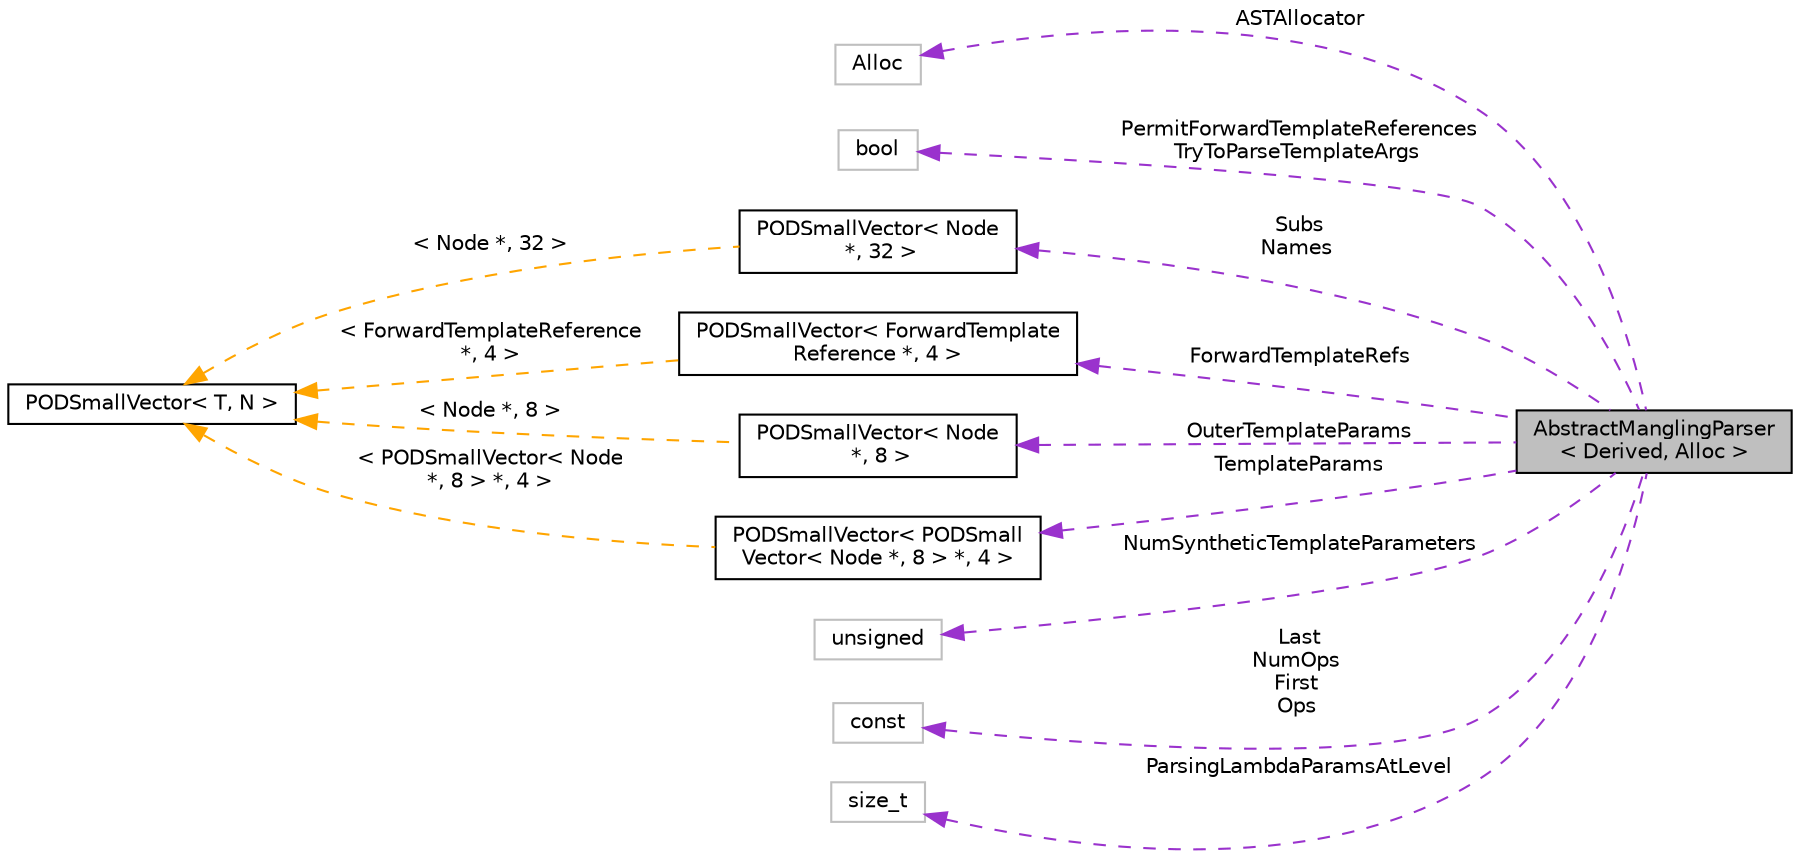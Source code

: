 digraph "AbstractManglingParser&lt; Derived, Alloc &gt;"
{
 // LATEX_PDF_SIZE
  bgcolor="transparent";
  edge [fontname="Helvetica",fontsize="10",labelfontname="Helvetica",labelfontsize="10"];
  node [fontname="Helvetica",fontsize="10",shape=record];
  rankdir="LR";
  Node1 [label="AbstractManglingParser\l\< Derived, Alloc \>",height=0.2,width=0.4,color="black", fillcolor="grey75", style="filled", fontcolor="black",tooltip=" "];
  Node2 -> Node1 [dir="back",color="darkorchid3",fontsize="10",style="dashed",label=" ASTAllocator" ,fontname="Helvetica"];
  Node2 [label="Alloc",height=0.2,width=0.4,color="grey75",tooltip=" "];
  Node3 -> Node1 [dir="back",color="darkorchid3",fontsize="10",style="dashed",label=" PermitForwardTemplateReferences\nTryToParseTemplateArgs" ,fontname="Helvetica"];
  Node3 [label="bool",height=0.2,width=0.4,color="grey75",tooltip=" "];
  Node4 -> Node1 [dir="back",color="darkorchid3",fontsize="10",style="dashed",label=" Subs\nNames" ,fontname="Helvetica"];
  Node4 [label="PODSmallVector\< Node\l *, 32 \>",height=0.2,width=0.4,color="black",URL="$classPODSmallVector.html",tooltip=" "];
  Node5 -> Node4 [dir="back",color="orange",fontsize="10",style="dashed",label=" \< Node *, 32 \>" ,fontname="Helvetica"];
  Node5 [label="PODSmallVector\< T, N \>",height=0.2,width=0.4,color="black",URL="$classPODSmallVector.html",tooltip=" "];
  Node6 -> Node1 [dir="back",color="darkorchid3",fontsize="10",style="dashed",label=" ForwardTemplateRefs" ,fontname="Helvetica"];
  Node6 [label="PODSmallVector\< ForwardTemplate\lReference *, 4 \>",height=0.2,width=0.4,color="black",URL="$classPODSmallVector.html",tooltip=" "];
  Node5 -> Node6 [dir="back",color="orange",fontsize="10",style="dashed",label=" \< ForwardTemplateReference\l *, 4 \>" ,fontname="Helvetica"];
  Node7 -> Node1 [dir="back",color="darkorchid3",fontsize="10",style="dashed",label=" OuterTemplateParams" ,fontname="Helvetica"];
  Node7 [label="PODSmallVector\< Node\l *, 8 \>",height=0.2,width=0.4,color="black",URL="$classPODSmallVector.html",tooltip=" "];
  Node5 -> Node7 [dir="back",color="orange",fontsize="10",style="dashed",label=" \< Node *, 8 \>" ,fontname="Helvetica"];
  Node8 -> Node1 [dir="back",color="darkorchid3",fontsize="10",style="dashed",label=" NumSyntheticTemplateParameters" ,fontname="Helvetica"];
  Node8 [label="unsigned",height=0.2,width=0.4,color="grey75",tooltip=" "];
  Node9 -> Node1 [dir="back",color="darkorchid3",fontsize="10",style="dashed",label=" TemplateParams" ,fontname="Helvetica"];
  Node9 [label="PODSmallVector\< PODSmall\lVector\< Node *, 8 \> *, 4 \>",height=0.2,width=0.4,color="black",URL="$classPODSmallVector.html",tooltip=" "];
  Node5 -> Node9 [dir="back",color="orange",fontsize="10",style="dashed",label=" \< PODSmallVector\< Node\l *, 8 \> *, 4 \>" ,fontname="Helvetica"];
  Node10 -> Node1 [dir="back",color="darkorchid3",fontsize="10",style="dashed",label=" Last\nNumOps\nFirst\nOps" ,fontname="Helvetica"];
  Node10 [label="const",height=0.2,width=0.4,color="grey75",tooltip=" "];
  Node11 -> Node1 [dir="back",color="darkorchid3",fontsize="10",style="dashed",label=" ParsingLambdaParamsAtLevel" ,fontname="Helvetica"];
  Node11 [label="size_t",height=0.2,width=0.4,color="grey75",tooltip=" "];
}
